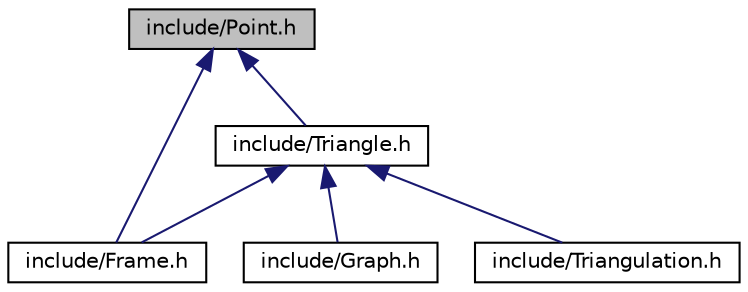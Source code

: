 digraph "include/Point.h"
{
  edge [fontname="Helvetica",fontsize="10",labelfontname="Helvetica",labelfontsize="10"];
  node [fontname="Helvetica",fontsize="10",shape=record];
  Node1 [label="include/Point.h",height=0.2,width=0.4,color="black", fillcolor="grey75", style="filled", fontcolor="black"];
  Node1 -> Node2 [dir="back",color="midnightblue",fontsize="10",style="solid",fontname="Helvetica"];
  Node2 [label="include/Triangle.h",height=0.2,width=0.4,color="black", fillcolor="white", style="filled",URL="$_triangle_8h.html",tooltip="Gère la construction et l&#39;utilisation de la structure Triangle. "];
  Node2 -> Node3 [dir="back",color="midnightblue",fontsize="10",style="solid",fontname="Helvetica"];
  Node3 [label="include/Frame.h",height=0.2,width=0.4,color="black", fillcolor="white", style="filled",URL="$_frame_8h.html",tooltip="Gère le rendu. "];
  Node2 -> Node4 [dir="back",color="midnightblue",fontsize="10",style="solid",fontname="Helvetica"];
  Node4 [label="include/Graph.h",height=0.2,width=0.4,color="black", fillcolor="white", style="filled",URL="$_graph_8h.html",tooltip="Gère l&#39;affichage du projet. "];
  Node2 -> Node5 [dir="back",color="midnightblue",fontsize="10",style="solid",fontname="Helvetica"];
  Node5 [label="include/Triangulation.h",height=0.2,width=0.4,color="black", fillcolor="white", style="filled",URL="$_triangulation_8h.html",tooltip="Gère la triangulation de delaunay. "];
  Node1 -> Node3 [dir="back",color="midnightblue",fontsize="10",style="solid",fontname="Helvetica"];
}

